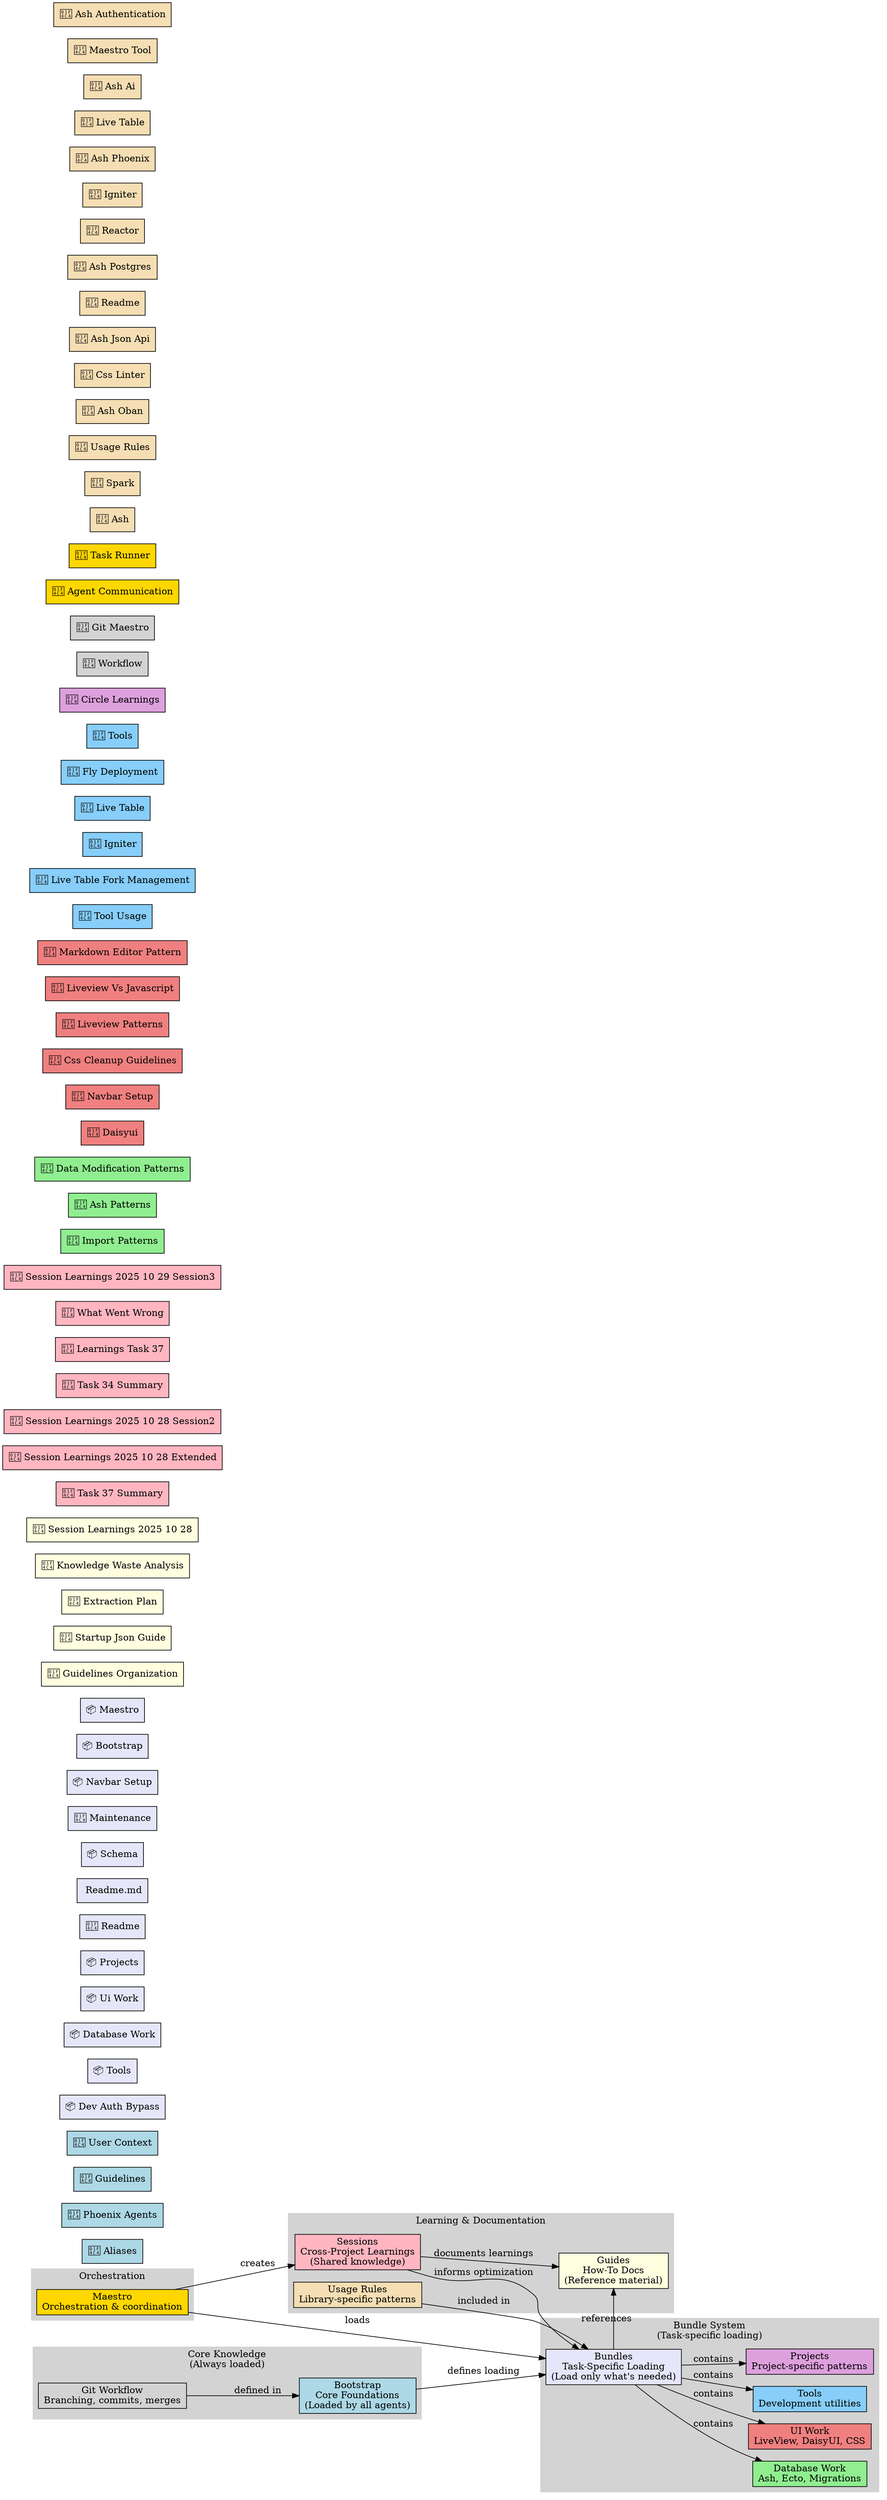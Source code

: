 digraph AgentsKnowledge {
  rankdir=LR;
  node [shape=box, style=filled];
  
  // Bootstrap - Core foundations loaded by all agents
  node [fillcolor=lightblue];
  bootstrap [label="Bootstrap\nCore Foundations\n(Loaded by all agents)" URL="/concepts/bootstrap"];
  bootstrap_0 [label="📄 Aliases" URL="/concepts/bootstrap/ALIASES.md"];
  bootstrap_1 [label="📄 Phoenix Agents" URL="/concepts/bootstrap/PHOENIX_AGENTS.md"];
  bootstrap_2 [label="📄 Guidelines" URL="/concepts/bootstrap/GUIDELINES.md"];
  bootstrap_3 [label="📄 User Context" URL="/concepts/bootstrap/USER_CONTEXT.md"];
  
  // Bundles - Task-specific loading
  node [fillcolor=lavender];
  bundles [label="Bundles\nTask-Specific Loading\n(Load only what's needed)" URL="/concepts/bundles"];
  bundle_0 [label="📦 Dev Auth Bypass" URL="/concepts/bundles/dev_auth_bypass.json"];
  bundle_1 [label="📦 Tools" URL="/concepts/bundles/tools.json"];
  bundle_2 [label="📦 Database Work" URL="/concepts/bundles/database_work.json"];
  bundle_3 [label="📦 Ui Work" URL="/concepts/bundles/ui_work.json"];
  bundle_4 [label="📦 Projects" URL="/concepts/bundles/projects.json"];
  bundle_5 [label="📄 Readme" URL="/concepts/bundles/README.md"];
  bundle_6 [label=" Readme.md" URL="/concepts/bundles/README.md.bak"];
  bundle_7 [label="📦 Schema" URL="/concepts/bundles/schema.json"];
  bundle_8 [label="📄 Maintenance" URL="/concepts/bundles/MAINTENANCE.md"];
  bundle_9 [label="📦 Navbar Setup" URL="/concepts/bundles/navbar_setup.json"];
  bundle_10 [label="📦 Bootstrap" URL="/concepts/bundles/bootstrap.json"];
  bundle_11 [label="📦 Maestro" URL="/concepts/bundles/maestro.json"];
  
  // Guides - How-to documentation
  node [fillcolor=lightyellow];
  guides [label="Guides\nHow-To Docs\n(Reference material)" URL="/concepts/guides"];
  guide_0 [label="📄 Guidelines Organization" URL="/concepts/guides/GUIDELINES_ORGANIZATION.md"];
  guide_1 [label="📄 Startup Json Guide" URL="/concepts/guides/STARTUP_JSON_GUIDE.md"];
  guide_2 [label="📄 Extraction Plan" URL="/concepts/guides/EXTRACTION_PLAN.md"];
  guide_3 [label="📄 Knowledge Waste Analysis" URL="/concepts/guides/KNOWLEDGE_WASTE_ANALYSIS.md"];
  guide_4 [label="📄 Session Learnings 2025 10 28" URL="/concepts/guides/SESSION_LEARNINGS_2025_10_28.md"];
  
  // Sessions - Cross-project learnings
  node [fillcolor=lightpink];
  sessions [label="Sessions\nCross-Project Learnings\n(Shared knowledge)" URL="/concepts/sessions"];
  session_0 [label="📄 Task 37 Summary" URL="/concepts/sessions/TASK_37_SUMMARY.md"];
  session_1 [label="📄 Session Learnings 2025 10 28 Extended" URL="/concepts/sessions/SESSION_LEARNINGS_2025_10_28_extended.md"];
  session_2 [label="📄 Session Learnings 2025 10 28 Session2" URL="/concepts/sessions/SESSION_LEARNINGS_2025_10_28_session2.md"];
  session_3 [label="📄 Task 34 Summary" URL="/concepts/sessions/TASK_34_SUMMARY.md"];
  session_4 [label="📄 Learnings Task 37" URL="/concepts/sessions/LEARNINGS-TASK-37.md"];
  session_5 [label="📄 What Went Wrong" URL="/concepts/sessions/WHAT_WENT_WRONG.md"];
  session_6 [label="📄 Session Learnings 2025 10 29 Session3" URL="/concepts/sessions/SESSION_LEARNINGS_2025_10_29_session3.md"];
  
  // Database work
  node [fillcolor=lightgreen];
  database_work [label="Database Work\nAsh, Ecto, Migrations" URL="/concepts/database_work"];
  db_0 [label="📄 Import Patterns" URL="/concepts/database_work/IMPORT_PATTERNS.md"];
  db_1 [label="📄 Ash Patterns" URL="/concepts/database_work/ASH_PATTERNS.md"];
  db_2 [label="📄 Data Modification Patterns" URL="/concepts/database_work/DATA_MODIFICATION_PATTERNS.md"];
  
  // UI work
  node [fillcolor=lightcoral];
  ui_work [label="UI Work\nLiveView, DaisyUI, CSS" URL="/concepts/ui_work"];
  ui_0 [label="📄 Daisyui" URL="/concepts/ui_work/DAISYUI.md"];
  ui_1 [label="📄 Navbar Setup" URL="/concepts/ui_work/NAVBAR_SETUP.md"];
  ui_2 [label="📄 Css Cleanup Guidelines" URL="/concepts/ui_work/CSS_CLEANUP_GUIDELINES.md"];
  ui_3 [label="📄 Liveview Patterns" URL="/concepts/ui_work/LIVEVIEW_PATTERNS.md"];
  ui_4 [label="📄 Liveview Vs Javascript" URL="/concepts/ui_work/LIVEVIEW_VS_JAVASCRIPT.md"];
  ui_5 [label="📄 Markdown Editor Pattern" URL="/concepts/ui_work/MARKDOWN_EDITOR_PATTERN.md"];
  
  // Tools
  node [fillcolor=lightskyblue];
  tools [label="Tools\nDevelopment utilities" URL="/concepts/tools"];
  tool_0 [label="📄 Tool Usage" URL="/concepts/tools/TOOL_USAGE.md"];
  tool_1 [label="📄 Live Table Fork Management" URL="/concepts/tools/LIVE_TABLE_FORK_MANAGEMENT.md"];
  tool_2 [label="📄 Igniter" URL="/concepts/tools/IGNITER.md"];
  tool_3 [label="📄 Live Table" URL="/concepts/tools/LIVE_TABLE.md"];
  tool_4 [label="📄 Fly Deployment" URL="/concepts/tools/FLY_DEPLOYMENT.md"];
  tool_5 [label="📄 Tools" URL="/concepts/tools/TOOLS.md"];
  
  // Projects
  node [fillcolor=plum];
  projects [label="Projects\nProject-specific patterns" URL="/concepts/projects"];
  project_0 [label="📄 Circle Learnings" URL="/concepts/projects/CIRCLE_LEARNINGS.md"];
  
  // Git workflow
  node [fillcolor=lightgray];
  git [label="Git Workflow\nBranching, commits, merges" URL="/concepts/git"];
  git_0 [label="📄 Workflow" URL="/concepts/git/WORKFLOW.md"];
  git_1 [label="📄 Git Maestro" URL="/concepts/git/GIT_MAESTRO.md"];
  
  // Maestro coordination
  node [fillcolor=gold];
  maestro [label="Maestro\nOrchestration & coordination" URL="/concepts/maestro"];
  maestro_0 [label="📄 Agent Communication" URL="/concepts/maestro/AGENT_COMMUNICATION.md"];
  maestro_1 [label="📄 Task Runner" URL="/concepts/maestro/TASK_RUNNER.md"];
  
  // Usage rules
  node [fillcolor=wheat];
  usage_rules [label="Usage Rules\nLibrary-specific patterns" URL="/concepts/usage_rules"];
  usage_0 [label="📄 Ash" URL="/concepts/usage_rules/ash.md"];
  usage_1 [label="📄 Spark" URL="/concepts/usage_rules/spark.md"];
  usage_2 [label="📄 Usage Rules" URL="/concepts/usage_rules/usage_rules.md"];
  usage_3 [label="📄 Ash Oban" URL="/concepts/usage_rules/ash_oban.md"];
  usage_4 [label="📄 Css Linter" URL="/concepts/usage_rules/css_linter.md"];
  usage_5 [label="📄 Ash Json Api" URL="/concepts/usage_rules/ash_json_api.md"];
  usage_6 [label="📄 Readme" URL="/concepts/usage_rules/README.md"];
  usage_7 [label="📄 Ash Postgres" URL="/concepts/usage_rules/ash_postgres.md"];
  usage_8 [label="📄 Reactor" URL="/concepts/usage_rules/reactor.md"];
  usage_9 [label="📄 Igniter" URL="/concepts/usage_rules/igniter.md"];
  usage_10 [label="📄 Ash Phoenix" URL="/concepts/usage_rules/ash_phoenix.md"];
  usage_11 [label="📄 Live Table" URL="/concepts/usage_rules/live_table.md"];
  usage_12 [label="📄 Ash Ai" URL="/concepts/usage_rules/ash_ai.md"];
  usage_13 [label="📄 Maestro Tool" URL="/concepts/usage_rules/maestro_tool.md"];
  usage_14 [label="📄 Ash Authentication" URL="/concepts/usage_rules/ash_authentication.md"];
  
  // Knowledge flow relationships
  bootstrap -> bundles [label="defines loading"];
  bundles -> database_work [label="contains"];
  bundles -> ui_work [label="contains"];
  bundles -> tools [label="contains"];
  bundles -> projects [label="contains"];
  bundles -> guides [label="references"];
  
  sessions -> guides [label="documents learnings"];
  sessions -> bundles [label="informs optimization"];
  
  git -> bootstrap [label="defined in"];
  maestro -> bundles [label="loads"];
  maestro -> sessions [label="creates"];
  
  usage_rules -> bundles [label="included in"];
  
  // Clusters showing organization
  subgraph cluster_core {
    label="Core Knowledge\n(Always loaded)";
    style=filled;
    color=lightgrey;
    bootstrap; git;
  }
  
  subgraph cluster_bundles {
    label="Bundle System\n(Task-specific loading)";
    style=filled;
    color=lightgrey;
    bundles; database_work; ui_work; tools; projects;
  }
  
  subgraph cluster_learning {
    label="Learning & Documentation";
    style=filled;
    color=lightgrey;
    guides; sessions; usage_rules;
  }
  
  subgraph cluster_orchestration {
    label="Orchestration";
    style=filled;
    color=lightgrey;
    maestro;
  }
}
